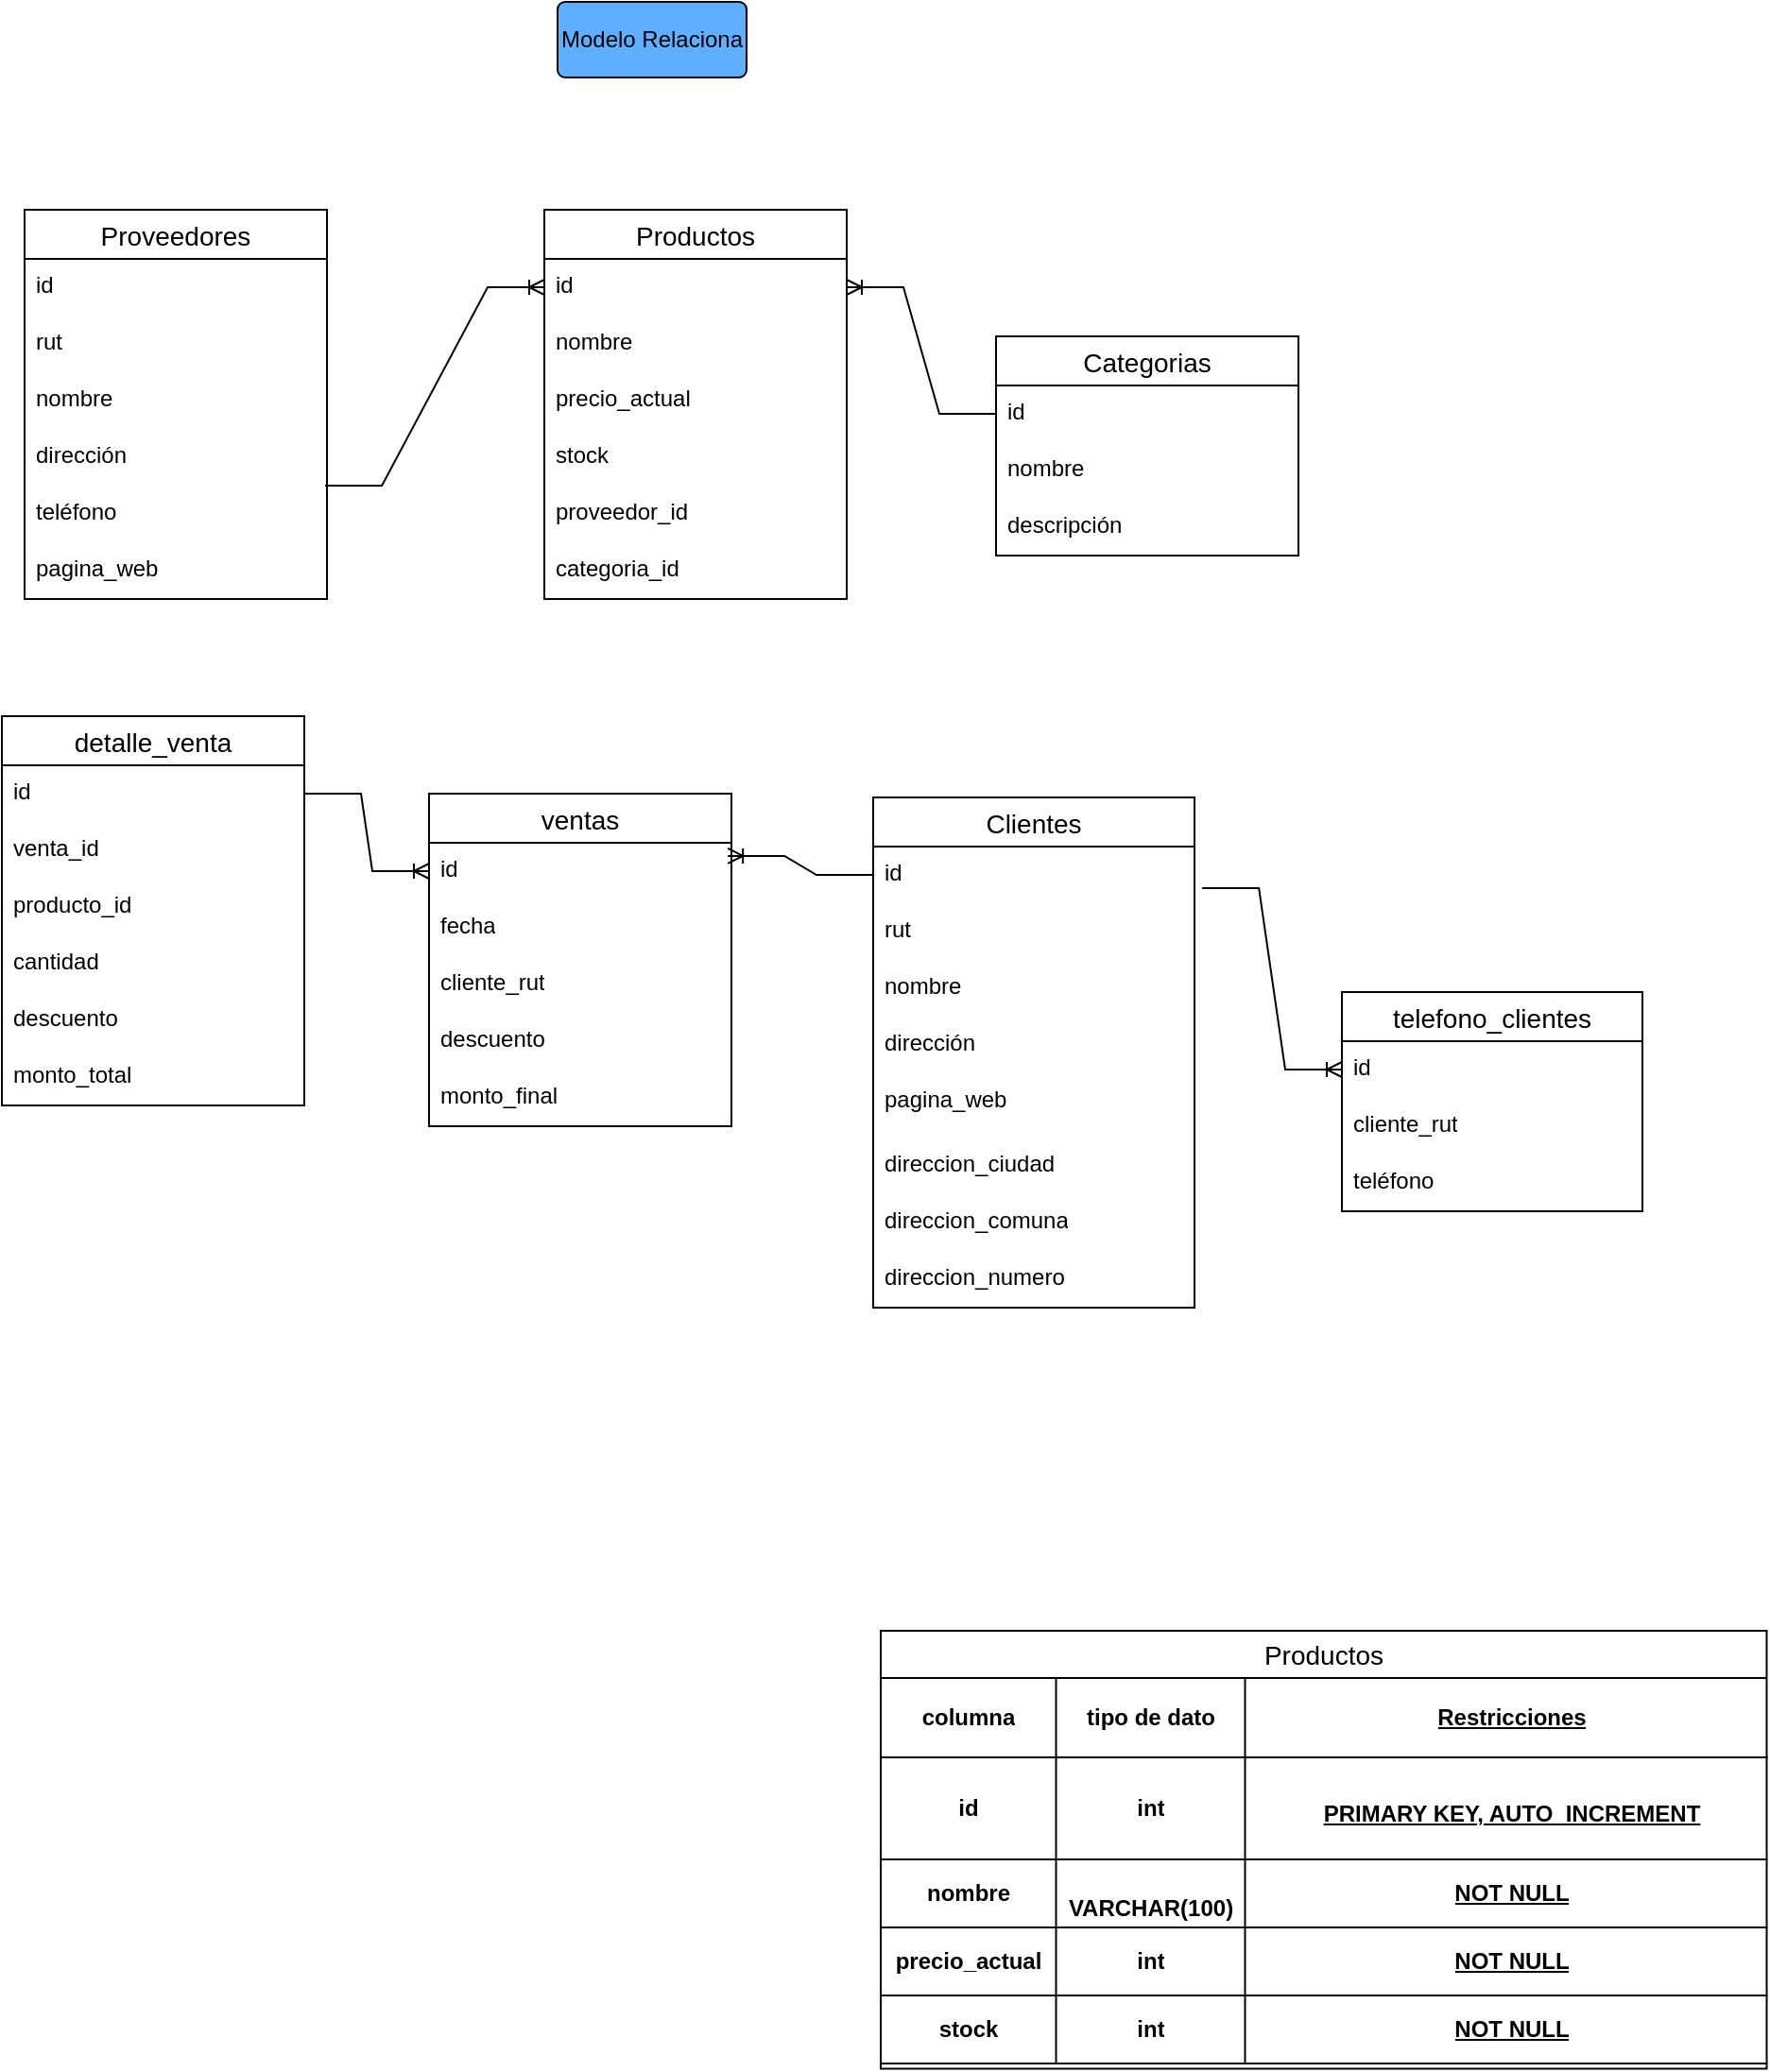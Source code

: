 <mxfile version="24.7.14">
  <diagram id="R2lEEEUBdFMjLlhIrx00" name="Page-1">
    <mxGraphModel dx="544" dy="744" grid="0" gridSize="10" guides="1" tooltips="1" connect="1" arrows="1" fold="1" page="1" pageScale="1" pageWidth="850" pageHeight="1100" math="0" shadow="0" extFonts="Permanent Marker^https://fonts.googleapis.com/css?family=Permanent+Marker">
      <root>
        <mxCell id="0" />
        <mxCell id="1" parent="0" />
        <mxCell id="mUbhFr3k5Nm8KmTQYCqP-29" value="Modelo Relaciona" style="rounded=1;arcSize=10;whiteSpace=wrap;html=1;align=center;fillColor=#5EAFFF;" vertex="1" parent="1">
          <mxGeometry x="432" y="90" width="100" height="40" as="geometry" />
        </mxCell>
        <mxCell id="mUbhFr3k5Nm8KmTQYCqP-30" value="Proveedores" style="swimlane;fontStyle=0;childLayout=stackLayout;horizontal=1;startSize=26;horizontalStack=0;resizeParent=1;resizeParentMax=0;resizeLast=0;collapsible=1;marginBottom=0;align=center;fontSize=14;" vertex="1" parent="1">
          <mxGeometry x="150" y="200" width="160" height="206" as="geometry" />
        </mxCell>
        <mxCell id="mUbhFr3k5Nm8KmTQYCqP-31" value="id" style="text;strokeColor=none;fillColor=none;spacingLeft=4;spacingRight=4;overflow=hidden;rotatable=0;points=[[0,0.5],[1,0.5]];portConstraint=eastwest;fontSize=12;whiteSpace=wrap;html=1;" vertex="1" parent="mUbhFr3k5Nm8KmTQYCqP-30">
          <mxGeometry y="26" width="160" height="30" as="geometry" />
        </mxCell>
        <mxCell id="mUbhFr3k5Nm8KmTQYCqP-32" value="rut" style="text;strokeColor=none;fillColor=none;spacingLeft=4;spacingRight=4;overflow=hidden;rotatable=0;points=[[0,0.5],[1,0.5]];portConstraint=eastwest;fontSize=12;whiteSpace=wrap;html=1;" vertex="1" parent="mUbhFr3k5Nm8KmTQYCqP-30">
          <mxGeometry y="56" width="160" height="30" as="geometry" />
        </mxCell>
        <mxCell id="mUbhFr3k5Nm8KmTQYCqP-33" value="nombre" style="text;strokeColor=none;fillColor=none;spacingLeft=4;spacingRight=4;overflow=hidden;rotatable=0;points=[[0,0.5],[1,0.5]];portConstraint=eastwest;fontSize=12;whiteSpace=wrap;html=1;" vertex="1" parent="mUbhFr3k5Nm8KmTQYCqP-30">
          <mxGeometry y="86" width="160" height="30" as="geometry" />
        </mxCell>
        <mxCell id="mUbhFr3k5Nm8KmTQYCqP-34" value="dirección&amp;nbsp;" style="text;strokeColor=none;fillColor=none;spacingLeft=4;spacingRight=4;overflow=hidden;rotatable=0;points=[[0,0.5],[1,0.5]];portConstraint=eastwest;fontSize=12;whiteSpace=wrap;html=1;" vertex="1" parent="mUbhFr3k5Nm8KmTQYCqP-30">
          <mxGeometry y="116" width="160" height="30" as="geometry" />
        </mxCell>
        <mxCell id="mUbhFr3k5Nm8KmTQYCqP-35" value="teléfono&amp;nbsp;" style="text;strokeColor=none;fillColor=none;spacingLeft=4;spacingRight=4;overflow=hidden;rotatable=0;points=[[0,0.5],[1,0.5]];portConstraint=eastwest;fontSize=12;whiteSpace=wrap;html=1;" vertex="1" parent="mUbhFr3k5Nm8KmTQYCqP-30">
          <mxGeometry y="146" width="160" height="30" as="geometry" />
        </mxCell>
        <mxCell id="mUbhFr3k5Nm8KmTQYCqP-36" value="pagina_web" style="text;strokeColor=none;fillColor=none;spacingLeft=4;spacingRight=4;overflow=hidden;rotatable=0;points=[[0,0.5],[1,0.5]];portConstraint=eastwest;fontSize=12;whiteSpace=wrap;html=1;" vertex="1" parent="mUbhFr3k5Nm8KmTQYCqP-30">
          <mxGeometry y="176" width="160" height="30" as="geometry" />
        </mxCell>
        <mxCell id="mUbhFr3k5Nm8KmTQYCqP-38" value="Productos" style="swimlane;fontStyle=0;childLayout=stackLayout;horizontal=1;startSize=26;horizontalStack=0;resizeParent=1;resizeParentMax=0;resizeLast=0;collapsible=1;marginBottom=0;align=center;fontSize=14;" vertex="1" parent="1">
          <mxGeometry x="425" y="200" width="160" height="206" as="geometry" />
        </mxCell>
        <mxCell id="mUbhFr3k5Nm8KmTQYCqP-39" value="id" style="text;strokeColor=none;fillColor=none;spacingLeft=4;spacingRight=4;overflow=hidden;rotatable=0;points=[[0,0.5],[1,0.5]];portConstraint=eastwest;fontSize=12;whiteSpace=wrap;html=1;" vertex="1" parent="mUbhFr3k5Nm8KmTQYCqP-38">
          <mxGeometry y="26" width="160" height="30" as="geometry" />
        </mxCell>
        <mxCell id="mUbhFr3k5Nm8KmTQYCqP-41" value="nombre" style="text;strokeColor=none;fillColor=none;spacingLeft=4;spacingRight=4;overflow=hidden;rotatable=0;points=[[0,0.5],[1,0.5]];portConstraint=eastwest;fontSize=12;whiteSpace=wrap;html=1;" vertex="1" parent="mUbhFr3k5Nm8KmTQYCqP-38">
          <mxGeometry y="56" width="160" height="30" as="geometry" />
        </mxCell>
        <mxCell id="mUbhFr3k5Nm8KmTQYCqP-42" value="precio_actual" style="text;strokeColor=none;fillColor=none;spacingLeft=4;spacingRight=4;overflow=hidden;rotatable=0;points=[[0,0.5],[1,0.5]];portConstraint=eastwest;fontSize=12;whiteSpace=wrap;html=1;" vertex="1" parent="mUbhFr3k5Nm8KmTQYCqP-38">
          <mxGeometry y="86" width="160" height="30" as="geometry" />
        </mxCell>
        <mxCell id="mUbhFr3k5Nm8KmTQYCqP-43" value="stock" style="text;strokeColor=none;fillColor=none;spacingLeft=4;spacingRight=4;overflow=hidden;rotatable=0;points=[[0,0.5],[1,0.5]];portConstraint=eastwest;fontSize=12;whiteSpace=wrap;html=1;" vertex="1" parent="mUbhFr3k5Nm8KmTQYCqP-38">
          <mxGeometry y="116" width="160" height="30" as="geometry" />
        </mxCell>
        <mxCell id="mUbhFr3k5Nm8KmTQYCqP-255" value="proveedor_id" style="text;strokeColor=none;fillColor=none;spacingLeft=4;spacingRight=4;overflow=hidden;rotatable=0;points=[[0,0.5],[1,0.5]];portConstraint=eastwest;fontSize=12;whiteSpace=wrap;html=1;" vertex="1" parent="mUbhFr3k5Nm8KmTQYCqP-38">
          <mxGeometry y="146" width="160" height="30" as="geometry" />
        </mxCell>
        <mxCell id="mUbhFr3k5Nm8KmTQYCqP-256" value="categoria_id" style="text;strokeColor=none;fillColor=none;spacingLeft=4;spacingRight=4;overflow=hidden;rotatable=0;points=[[0,0.5],[1,0.5]];portConstraint=eastwest;fontSize=12;whiteSpace=wrap;html=1;" vertex="1" parent="mUbhFr3k5Nm8KmTQYCqP-38">
          <mxGeometry y="176" width="160" height="30" as="geometry" />
        </mxCell>
        <mxCell id="mUbhFr3k5Nm8KmTQYCqP-46" value="Categorias" style="swimlane;fontStyle=0;childLayout=stackLayout;horizontal=1;startSize=26;horizontalStack=0;resizeParent=1;resizeParentMax=0;resizeLast=0;collapsible=1;marginBottom=0;align=center;fontSize=14;" vertex="1" parent="1">
          <mxGeometry x="664" y="267" width="160" height="116" as="geometry" />
        </mxCell>
        <mxCell id="mUbhFr3k5Nm8KmTQYCqP-47" value="id" style="text;strokeColor=none;fillColor=none;spacingLeft=4;spacingRight=4;overflow=hidden;rotatable=0;points=[[0,0.5],[1,0.5]];portConstraint=eastwest;fontSize=12;whiteSpace=wrap;html=1;" vertex="1" parent="mUbhFr3k5Nm8KmTQYCqP-46">
          <mxGeometry y="26" width="160" height="30" as="geometry" />
        </mxCell>
        <mxCell id="mUbhFr3k5Nm8KmTQYCqP-48" value="nombre" style="text;strokeColor=none;fillColor=none;spacingLeft=4;spacingRight=4;overflow=hidden;rotatable=0;points=[[0,0.5],[1,0.5]];portConstraint=eastwest;fontSize=12;whiteSpace=wrap;html=1;" vertex="1" parent="mUbhFr3k5Nm8KmTQYCqP-46">
          <mxGeometry y="56" width="160" height="30" as="geometry" />
        </mxCell>
        <mxCell id="mUbhFr3k5Nm8KmTQYCqP-52" value="descripción&amp;nbsp;" style="text;strokeColor=none;fillColor=none;spacingLeft=4;spacingRight=4;overflow=hidden;rotatable=0;points=[[0,0.5],[1,0.5]];portConstraint=eastwest;fontSize=12;whiteSpace=wrap;html=1;" vertex="1" parent="mUbhFr3k5Nm8KmTQYCqP-46">
          <mxGeometry y="86" width="160" height="30" as="geometry" />
        </mxCell>
        <mxCell id="mUbhFr3k5Nm8KmTQYCqP-53" value="Clientes" style="swimlane;fontStyle=0;childLayout=stackLayout;horizontal=1;startSize=26;horizontalStack=0;resizeParent=1;resizeParentMax=0;resizeLast=0;collapsible=1;marginBottom=0;align=center;fontSize=14;" vertex="1" parent="1">
          <mxGeometry x="599" y="511" width="170" height="270" as="geometry" />
        </mxCell>
        <mxCell id="mUbhFr3k5Nm8KmTQYCqP-54" value="id" style="text;strokeColor=none;fillColor=none;spacingLeft=4;spacingRight=4;overflow=hidden;rotatable=0;points=[[0,0.5],[1,0.5]];portConstraint=eastwest;fontSize=12;whiteSpace=wrap;html=1;" vertex="1" parent="mUbhFr3k5Nm8KmTQYCqP-53">
          <mxGeometry y="26" width="170" height="30" as="geometry" />
        </mxCell>
        <mxCell id="mUbhFr3k5Nm8KmTQYCqP-55" value="rut" style="text;strokeColor=none;fillColor=none;spacingLeft=4;spacingRight=4;overflow=hidden;rotatable=0;points=[[0,0.5],[1,0.5]];portConstraint=eastwest;fontSize=12;whiteSpace=wrap;html=1;" vertex="1" parent="mUbhFr3k5Nm8KmTQYCqP-53">
          <mxGeometry y="56" width="170" height="30" as="geometry" />
        </mxCell>
        <mxCell id="mUbhFr3k5Nm8KmTQYCqP-56" value="nombre" style="text;strokeColor=none;fillColor=none;spacingLeft=4;spacingRight=4;overflow=hidden;rotatable=0;points=[[0,0.5],[1,0.5]];portConstraint=eastwest;fontSize=12;whiteSpace=wrap;html=1;" vertex="1" parent="mUbhFr3k5Nm8KmTQYCqP-53">
          <mxGeometry y="86" width="170" height="30" as="geometry" />
        </mxCell>
        <mxCell id="mUbhFr3k5Nm8KmTQYCqP-57" value="dirección&amp;nbsp;" style="text;strokeColor=none;fillColor=none;spacingLeft=4;spacingRight=4;overflow=hidden;rotatable=0;points=[[0,0.5],[1,0.5]];portConstraint=eastwest;fontSize=12;whiteSpace=wrap;html=1;" vertex="1" parent="mUbhFr3k5Nm8KmTQYCqP-53">
          <mxGeometry y="116" width="170" height="30" as="geometry" />
        </mxCell>
        <mxCell id="mUbhFr3k5Nm8KmTQYCqP-59" value="pagina_web" style="text;strokeColor=none;fillColor=none;spacingLeft=4;spacingRight=4;overflow=hidden;rotatable=0;points=[[0,0.5],[1,0.5]];portConstraint=eastwest;fontSize=12;whiteSpace=wrap;html=1;" vertex="1" parent="mUbhFr3k5Nm8KmTQYCqP-53">
          <mxGeometry y="146" width="170" height="34" as="geometry" />
        </mxCell>
        <mxCell id="mUbhFr3k5Nm8KmTQYCqP-60" value="direccion_ciudad&amp;nbsp;" style="text;strokeColor=none;fillColor=none;spacingLeft=4;spacingRight=4;overflow=hidden;rotatable=0;points=[[0,0.5],[1,0.5]];portConstraint=eastwest;fontSize=12;whiteSpace=wrap;html=1;" vertex="1" parent="mUbhFr3k5Nm8KmTQYCqP-53">
          <mxGeometry y="180" width="170" height="30" as="geometry" />
        </mxCell>
        <mxCell id="mUbhFr3k5Nm8KmTQYCqP-61" value="direccion_comuna" style="text;strokeColor=none;fillColor=none;spacingLeft=4;spacingRight=4;overflow=hidden;rotatable=0;points=[[0,0.5],[1,0.5]];portConstraint=eastwest;fontSize=12;whiteSpace=wrap;html=1;" vertex="1" parent="mUbhFr3k5Nm8KmTQYCqP-53">
          <mxGeometry y="210" width="170" height="30" as="geometry" />
        </mxCell>
        <mxCell id="mUbhFr3k5Nm8KmTQYCqP-58" value="direccion_numero&lt;div&gt;&lt;br&gt;&lt;/div&gt;" style="text;strokeColor=none;fillColor=none;spacingLeft=4;spacingRight=4;overflow=hidden;rotatable=0;points=[[0,0.5],[1,0.5]];portConstraint=eastwest;fontSize=12;whiteSpace=wrap;html=1;" vertex="1" parent="mUbhFr3k5Nm8KmTQYCqP-53">
          <mxGeometry y="240" width="170" height="30" as="geometry" />
        </mxCell>
        <mxCell id="mUbhFr3k5Nm8KmTQYCqP-62" value="telefono_clientes" style="swimlane;fontStyle=0;childLayout=stackLayout;horizontal=1;startSize=26;horizontalStack=0;resizeParent=1;resizeParentMax=0;resizeLast=0;collapsible=1;marginBottom=0;align=center;fontSize=14;" vertex="1" parent="1">
          <mxGeometry x="847" y="614" width="159" height="116" as="geometry" />
        </mxCell>
        <mxCell id="mUbhFr3k5Nm8KmTQYCqP-63" value="id" style="text;strokeColor=none;fillColor=none;spacingLeft=4;spacingRight=4;overflow=hidden;rotatable=0;points=[[0,0.5],[1,0.5]];portConstraint=eastwest;fontSize=12;whiteSpace=wrap;html=1;" vertex="1" parent="mUbhFr3k5Nm8KmTQYCqP-62">
          <mxGeometry y="26" width="159" height="30" as="geometry" />
        </mxCell>
        <mxCell id="mUbhFr3k5Nm8KmTQYCqP-64" value=" cliente_rut" style="text;strokeColor=none;fillColor=none;spacingLeft=4;spacingRight=4;overflow=hidden;rotatable=0;points=[[0,0.5],[1,0.5]];portConstraint=eastwest;fontSize=12;whiteSpace=wrap;html=1;" vertex="1" parent="mUbhFr3k5Nm8KmTQYCqP-62">
          <mxGeometry y="56" width="159" height="30" as="geometry" />
        </mxCell>
        <mxCell id="mUbhFr3k5Nm8KmTQYCqP-65" value="teléfono" style="text;strokeColor=none;fillColor=none;spacingLeft=4;spacingRight=4;overflow=hidden;rotatable=0;points=[[0,0.5],[1,0.5]];portConstraint=eastwest;fontSize=12;whiteSpace=wrap;html=1;" vertex="1" parent="mUbhFr3k5Nm8KmTQYCqP-62">
          <mxGeometry y="86" width="159" height="30" as="geometry" />
        </mxCell>
        <mxCell id="mUbhFr3k5Nm8KmTQYCqP-66" value="ventas" style="swimlane;fontStyle=0;childLayout=stackLayout;horizontal=1;startSize=26;horizontalStack=0;resizeParent=1;resizeParentMax=0;resizeLast=0;collapsible=1;marginBottom=0;align=center;fontSize=14;" vertex="1" parent="1">
          <mxGeometry x="364" y="509" width="160" height="176" as="geometry" />
        </mxCell>
        <mxCell id="mUbhFr3k5Nm8KmTQYCqP-73" value="id" style="text;strokeColor=none;fillColor=none;spacingLeft=4;spacingRight=4;overflow=hidden;rotatable=0;points=[[0,0.5],[1,0.5]];portConstraint=eastwest;fontSize=12;whiteSpace=wrap;html=1;" vertex="1" parent="mUbhFr3k5Nm8KmTQYCqP-66">
          <mxGeometry y="26" width="160" height="30" as="geometry" />
        </mxCell>
        <mxCell id="mUbhFr3k5Nm8KmTQYCqP-67" value="fecha" style="text;strokeColor=none;fillColor=none;spacingLeft=4;spacingRight=4;overflow=hidden;rotatable=0;points=[[0,0.5],[1,0.5]];portConstraint=eastwest;fontSize=12;whiteSpace=wrap;html=1;" vertex="1" parent="mUbhFr3k5Nm8KmTQYCqP-66">
          <mxGeometry y="56" width="160" height="30" as="geometry" />
        </mxCell>
        <mxCell id="mUbhFr3k5Nm8KmTQYCqP-68" value=" cliente_rut" style="text;strokeColor=none;fillColor=none;spacingLeft=4;spacingRight=4;overflow=hidden;rotatable=0;points=[[0,0.5],[1,0.5]];portConstraint=eastwest;fontSize=12;whiteSpace=wrap;html=1;" vertex="1" parent="mUbhFr3k5Nm8KmTQYCqP-66">
          <mxGeometry y="86" width="160" height="30" as="geometry" />
        </mxCell>
        <mxCell id="mUbhFr3k5Nm8KmTQYCqP-69" value="descuento" style="text;strokeColor=none;fillColor=none;spacingLeft=4;spacingRight=4;overflow=hidden;rotatable=0;points=[[0,0.5],[1,0.5]];portConstraint=eastwest;fontSize=12;whiteSpace=wrap;html=1;" vertex="1" parent="mUbhFr3k5Nm8KmTQYCqP-66">
          <mxGeometry y="116" width="160" height="30" as="geometry" />
        </mxCell>
        <mxCell id="mUbhFr3k5Nm8KmTQYCqP-70" value=" monto_final" style="text;strokeColor=none;fillColor=none;spacingLeft=4;spacingRight=4;overflow=hidden;rotatable=0;points=[[0,0.5],[1,0.5]];portConstraint=eastwest;fontSize=12;whiteSpace=wrap;html=1;" vertex="1" parent="mUbhFr3k5Nm8KmTQYCqP-66">
          <mxGeometry y="146" width="160" height="30" as="geometry" />
        </mxCell>
        <mxCell id="mUbhFr3k5Nm8KmTQYCqP-75" value="detalle_venta" style="swimlane;fontStyle=0;childLayout=stackLayout;horizontal=1;startSize=26;horizontalStack=0;resizeParent=1;resizeParentMax=0;resizeLast=0;collapsible=1;marginBottom=0;align=center;fontSize=14;" vertex="1" parent="1">
          <mxGeometry x="138" y="468" width="160" height="206" as="geometry" />
        </mxCell>
        <mxCell id="mUbhFr3k5Nm8KmTQYCqP-76" value="id" style="text;strokeColor=none;fillColor=none;spacingLeft=4;spacingRight=4;overflow=hidden;rotatable=0;points=[[0,0.5],[1,0.5]];portConstraint=eastwest;fontSize=12;whiteSpace=wrap;html=1;" vertex="1" parent="mUbhFr3k5Nm8KmTQYCqP-75">
          <mxGeometry y="26" width="160" height="30" as="geometry" />
        </mxCell>
        <mxCell id="mUbhFr3k5Nm8KmTQYCqP-77" value="venta_id" style="text;strokeColor=none;fillColor=none;spacingLeft=4;spacingRight=4;overflow=hidden;rotatable=0;points=[[0,0.5],[1,0.5]];portConstraint=eastwest;fontSize=12;whiteSpace=wrap;html=1;" vertex="1" parent="mUbhFr3k5Nm8KmTQYCqP-75">
          <mxGeometry y="56" width="160" height="30" as="geometry" />
        </mxCell>
        <mxCell id="mUbhFr3k5Nm8KmTQYCqP-78" value="producto_id" style="text;strokeColor=none;fillColor=none;spacingLeft=4;spacingRight=4;overflow=hidden;rotatable=0;points=[[0,0.5],[1,0.5]];portConstraint=eastwest;fontSize=12;whiteSpace=wrap;html=1;" vertex="1" parent="mUbhFr3k5Nm8KmTQYCqP-75">
          <mxGeometry y="86" width="160" height="30" as="geometry" />
        </mxCell>
        <mxCell id="mUbhFr3k5Nm8KmTQYCqP-79" value="cantidad" style="text;strokeColor=none;fillColor=none;spacingLeft=4;spacingRight=4;overflow=hidden;rotatable=0;points=[[0,0.5],[1,0.5]];portConstraint=eastwest;fontSize=12;whiteSpace=wrap;html=1;" vertex="1" parent="mUbhFr3k5Nm8KmTQYCqP-75">
          <mxGeometry y="116" width="160" height="30" as="geometry" />
        </mxCell>
        <mxCell id="mUbhFr3k5Nm8KmTQYCqP-80" value=" descuento" style="text;strokeColor=none;fillColor=none;spacingLeft=4;spacingRight=4;overflow=hidden;rotatable=0;points=[[0,0.5],[1,0.5]];portConstraint=eastwest;fontSize=12;whiteSpace=wrap;html=1;" vertex="1" parent="mUbhFr3k5Nm8KmTQYCqP-75">
          <mxGeometry y="146" width="160" height="30" as="geometry" />
        </mxCell>
        <mxCell id="mUbhFr3k5Nm8KmTQYCqP-81" value=" monto_total" style="text;strokeColor=none;fillColor=none;spacingLeft=4;spacingRight=4;overflow=hidden;rotatable=0;points=[[0,0.5],[1,0.5]];portConstraint=eastwest;fontSize=12;whiteSpace=wrap;html=1;" vertex="1" parent="mUbhFr3k5Nm8KmTQYCqP-75">
          <mxGeometry y="176" width="160" height="30" as="geometry" />
        </mxCell>
        <mxCell id="mUbhFr3k5Nm8KmTQYCqP-82" value="" style="edgeStyle=entityRelationEdgeStyle;fontSize=12;html=1;endArrow=ERoneToMany;rounded=0;exitX=0.994;exitY=0;exitDx=0;exitDy=0;exitPerimeter=0;entryX=0;entryY=0.5;entryDx=0;entryDy=0;" edge="1" parent="1" source="mUbhFr3k5Nm8KmTQYCqP-35" target="mUbhFr3k5Nm8KmTQYCqP-39">
          <mxGeometry width="100" height="100" relative="1" as="geometry">
            <mxPoint x="320" y="350" as="sourcePoint" />
            <mxPoint x="510" y="280" as="targetPoint" />
          </mxGeometry>
        </mxCell>
        <mxCell id="mUbhFr3k5Nm8KmTQYCqP-83" value="" style="edgeStyle=entityRelationEdgeStyle;fontSize=12;html=1;endArrow=ERoneToMany;rounded=0;" edge="1" parent="1" source="mUbhFr3k5Nm8KmTQYCqP-47" target="mUbhFr3k5Nm8KmTQYCqP-39">
          <mxGeometry width="100" height="100" relative="1" as="geometry">
            <mxPoint x="640" y="540" as="sourcePoint" />
            <mxPoint x="740" y="440" as="targetPoint" />
          </mxGeometry>
        </mxCell>
        <mxCell id="mUbhFr3k5Nm8KmTQYCqP-84" value="" style="edgeStyle=entityRelationEdgeStyle;fontSize=12;html=1;endArrow=ERoneToMany;rounded=0;exitX=1.024;exitY=0.733;exitDx=0;exitDy=0;exitPerimeter=0;" edge="1" parent="1" source="mUbhFr3k5Nm8KmTQYCqP-54" target="mUbhFr3k5Nm8KmTQYCqP-63">
          <mxGeometry width="100" height="100" relative="1" as="geometry">
            <mxPoint x="1084" y="541" as="sourcePoint" />
            <mxPoint x="1184" y="441" as="targetPoint" />
          </mxGeometry>
        </mxCell>
        <mxCell id="mUbhFr3k5Nm8KmTQYCqP-85" value="" style="edgeStyle=entityRelationEdgeStyle;fontSize=12;html=1;endArrow=ERoneToMany;rounded=0;entryX=0.988;entryY=0.233;entryDx=0;entryDy=0;entryPerimeter=0;" edge="1" parent="1" source="mUbhFr3k5Nm8KmTQYCqP-54" target="mUbhFr3k5Nm8KmTQYCqP-73">
          <mxGeometry width="100" height="100" relative="1" as="geometry">
            <mxPoint x="856" y="605" as="sourcePoint" />
            <mxPoint x="956" y="505" as="targetPoint" />
          </mxGeometry>
        </mxCell>
        <mxCell id="mUbhFr3k5Nm8KmTQYCqP-86" value="" style="edgeStyle=entityRelationEdgeStyle;fontSize=12;html=1;endArrow=ERoneToMany;rounded=0;" edge="1" parent="1" source="mUbhFr3k5Nm8KmTQYCqP-76" target="mUbhFr3k5Nm8KmTQYCqP-73">
          <mxGeometry width="100" height="100" relative="1" as="geometry">
            <mxPoint x="762" y="605" as="sourcePoint" />
            <mxPoint x="862" y="505" as="targetPoint" />
          </mxGeometry>
        </mxCell>
        <mxCell id="mUbhFr3k5Nm8KmTQYCqP-226" value="&lt;span style=&quot;font-size: 14px; font-weight: 400; text-wrap: nowrap;&quot;&gt;Productos&lt;/span&gt;" style="shape=table;startSize=25;container=1;collapsible=1;childLayout=tableLayout;fixedRows=1;rowLines=0;fontStyle=1;align=center;resizeLast=1;html=1;whiteSpace=wrap;" vertex="1" parent="1">
          <mxGeometry x="603" y="952" width="468.75" height="231.75" as="geometry">
            <mxRectangle x="68" y="928" width="103" height="26" as="alternateBounds" />
          </mxGeometry>
        </mxCell>
        <mxCell id="mUbhFr3k5Nm8KmTQYCqP-227" value="" style="shape=tableRow;horizontal=0;startSize=0;swimlaneHead=0;swimlaneBody=0;fillColor=none;collapsible=0;dropTarget=0;points=[[0,0.5],[1,0.5]];portConstraint=eastwest;top=0;left=0;right=0;bottom=1;html=1;" vertex="1" parent="mUbhFr3k5Nm8KmTQYCqP-226">
          <mxGeometry y="25" width="468.75" height="42" as="geometry" />
        </mxCell>
        <mxCell id="mUbhFr3k5Nm8KmTQYCqP-228" value="columna" style="shape=partialRectangle;connectable=0;fillColor=none;top=0;left=0;bottom=0;right=0;fontStyle=1;overflow=hidden;html=1;whiteSpace=wrap;" vertex="1" parent="mUbhFr3k5Nm8KmTQYCqP-227">
          <mxGeometry width="92.75" height="42" as="geometry">
            <mxRectangle width="92.75" height="42" as="alternateBounds" />
          </mxGeometry>
        </mxCell>
        <mxCell id="mUbhFr3k5Nm8KmTQYCqP-229" value="tipo de dato" style="shape=partialRectangle;connectable=0;fillColor=none;top=0;left=0;bottom=0;right=0;fontStyle=1;overflow=hidden;html=1;whiteSpace=wrap;align=center;" vertex="1" parent="mUbhFr3k5Nm8KmTQYCqP-227">
          <mxGeometry x="92.75" width="100" height="42" as="geometry">
            <mxRectangle width="100" height="42" as="alternateBounds" />
          </mxGeometry>
        </mxCell>
        <mxCell id="mUbhFr3k5Nm8KmTQYCqP-230" value="Restricciones" style="shape=partialRectangle;connectable=0;fillColor=none;top=0;left=0;bottom=0;right=0;align=center;spacingLeft=6;fontStyle=5;overflow=hidden;html=1;whiteSpace=wrap;" vertex="1" parent="mUbhFr3k5Nm8KmTQYCqP-227">
          <mxGeometry x="192.75" width="276" height="42" as="geometry">
            <mxRectangle width="276" height="42" as="alternateBounds" />
          </mxGeometry>
        </mxCell>
        <mxCell id="mUbhFr3k5Nm8KmTQYCqP-231" style="shape=tableRow;horizontal=0;startSize=0;swimlaneHead=0;swimlaneBody=0;fillColor=none;collapsible=0;dropTarget=0;points=[[0,0.5],[1,0.5]];portConstraint=eastwest;top=0;left=0;right=0;bottom=1;html=1;" vertex="1" parent="mUbhFr3k5Nm8KmTQYCqP-226">
          <mxGeometry y="67" width="468.75" height="54" as="geometry" />
        </mxCell>
        <mxCell id="mUbhFr3k5Nm8KmTQYCqP-232" value="id" style="shape=partialRectangle;connectable=0;fillColor=none;top=0;left=0;bottom=0;right=0;fontStyle=1;overflow=hidden;html=1;whiteSpace=wrap;" vertex="1" parent="mUbhFr3k5Nm8KmTQYCqP-231">
          <mxGeometry width="92.75" height="54" as="geometry">
            <mxRectangle width="92.75" height="54" as="alternateBounds" />
          </mxGeometry>
        </mxCell>
        <mxCell id="mUbhFr3k5Nm8KmTQYCqP-233" value="int" style="shape=partialRectangle;connectable=0;fillColor=none;top=0;left=0;bottom=0;right=0;fontStyle=1;overflow=hidden;html=1;whiteSpace=wrap;align=center;" vertex="1" parent="mUbhFr3k5Nm8KmTQYCqP-231">
          <mxGeometry x="92.75" width="100" height="54" as="geometry">
            <mxRectangle width="100" height="54" as="alternateBounds" />
          </mxGeometry>
        </mxCell>
        <mxCell id="mUbhFr3k5Nm8KmTQYCqP-234" value="&lt;table&gt;&lt;tbody&gt;&lt;tr&gt;&lt;td&gt;&lt;/td&gt;&lt;/tr&gt;&lt;/tbody&gt;&lt;/table&gt;&lt;table&gt;&lt;tbody&gt;&lt;tr&gt;&lt;td&gt;PRIMARY KEY, AUTO_INCREMENT&lt;/td&gt;&lt;/tr&gt;&lt;/tbody&gt;&lt;/table&gt;" style="shape=partialRectangle;connectable=0;fillColor=none;top=0;left=0;bottom=0;right=0;align=center;spacingLeft=6;fontStyle=5;overflow=hidden;html=1;whiteSpace=wrap;" vertex="1" parent="mUbhFr3k5Nm8KmTQYCqP-231">
          <mxGeometry x="192.75" width="276" height="54" as="geometry">
            <mxRectangle width="276" height="54" as="alternateBounds" />
          </mxGeometry>
        </mxCell>
        <mxCell id="mUbhFr3k5Nm8KmTQYCqP-239" style="shape=tableRow;horizontal=0;startSize=0;swimlaneHead=0;swimlaneBody=0;fillColor=none;collapsible=0;dropTarget=0;points=[[0,0.5],[1,0.5]];portConstraint=eastwest;top=0;left=0;right=0;bottom=1;html=1;" vertex="1" parent="mUbhFr3k5Nm8KmTQYCqP-226">
          <mxGeometry y="121" width="468.75" height="36" as="geometry" />
        </mxCell>
        <mxCell id="mUbhFr3k5Nm8KmTQYCqP-240" value="nombre" style="shape=partialRectangle;connectable=0;fillColor=none;top=0;left=0;bottom=0;right=0;fontStyle=1;overflow=hidden;html=1;whiteSpace=wrap;" vertex="1" parent="mUbhFr3k5Nm8KmTQYCqP-239">
          <mxGeometry width="92.75" height="36" as="geometry">
            <mxRectangle width="92.75" height="36" as="alternateBounds" />
          </mxGeometry>
        </mxCell>
        <mxCell id="mUbhFr3k5Nm8KmTQYCqP-241" value="&lt;br&gt;VARCHAR(100)" style="shape=partialRectangle;connectable=0;fillColor=none;top=0;left=0;bottom=0;right=0;fontStyle=1;overflow=hidden;html=1;whiteSpace=wrap;align=center;" vertex="1" parent="mUbhFr3k5Nm8KmTQYCqP-239">
          <mxGeometry x="92.75" width="100" height="36" as="geometry">
            <mxRectangle width="100" height="36" as="alternateBounds" />
          </mxGeometry>
        </mxCell>
        <mxCell id="mUbhFr3k5Nm8KmTQYCqP-242" value="NOT NULL" style="shape=partialRectangle;connectable=0;fillColor=none;top=0;left=0;bottom=0;right=0;align=center;spacingLeft=6;fontStyle=5;overflow=hidden;html=1;whiteSpace=wrap;" vertex="1" parent="mUbhFr3k5Nm8KmTQYCqP-239">
          <mxGeometry x="192.75" width="276" height="36" as="geometry">
            <mxRectangle width="276" height="36" as="alternateBounds" />
          </mxGeometry>
        </mxCell>
        <mxCell id="mUbhFr3k5Nm8KmTQYCqP-243" style="shape=tableRow;horizontal=0;startSize=0;swimlaneHead=0;swimlaneBody=0;fillColor=none;collapsible=0;dropTarget=0;points=[[0,0.5],[1,0.5]];portConstraint=eastwest;top=0;left=0;right=0;bottom=1;html=1;" vertex="1" parent="mUbhFr3k5Nm8KmTQYCqP-226">
          <mxGeometry y="157" width="468.75" height="36" as="geometry" />
        </mxCell>
        <mxCell id="mUbhFr3k5Nm8KmTQYCqP-244" value="precio_actual" style="shape=partialRectangle;connectable=0;fillColor=none;top=0;left=0;bottom=0;right=0;fontStyle=1;overflow=hidden;html=1;whiteSpace=wrap;" vertex="1" parent="mUbhFr3k5Nm8KmTQYCqP-243">
          <mxGeometry width="92.75" height="36" as="geometry">
            <mxRectangle width="92.75" height="36" as="alternateBounds" />
          </mxGeometry>
        </mxCell>
        <mxCell id="mUbhFr3k5Nm8KmTQYCqP-245" value="int" style="shape=partialRectangle;connectable=0;fillColor=none;top=0;left=0;bottom=0;right=0;fontStyle=1;overflow=hidden;html=1;whiteSpace=wrap;align=center;" vertex="1" parent="mUbhFr3k5Nm8KmTQYCqP-243">
          <mxGeometry x="92.75" width="100" height="36" as="geometry">
            <mxRectangle width="100" height="36" as="alternateBounds" />
          </mxGeometry>
        </mxCell>
        <mxCell id="mUbhFr3k5Nm8KmTQYCqP-246" value="NOT NULL" style="shape=partialRectangle;connectable=0;fillColor=none;top=0;left=0;bottom=0;right=0;align=center;spacingLeft=6;fontStyle=5;overflow=hidden;html=1;whiteSpace=wrap;" vertex="1" parent="mUbhFr3k5Nm8KmTQYCqP-243">
          <mxGeometry x="192.75" width="276" height="36" as="geometry">
            <mxRectangle width="276" height="36" as="alternateBounds" />
          </mxGeometry>
        </mxCell>
        <mxCell id="mUbhFr3k5Nm8KmTQYCqP-247" style="shape=tableRow;horizontal=0;startSize=0;swimlaneHead=0;swimlaneBody=0;fillColor=none;collapsible=0;dropTarget=0;points=[[0,0.5],[1,0.5]];portConstraint=eastwest;top=0;left=0;right=0;bottom=1;html=1;" vertex="1" parent="mUbhFr3k5Nm8KmTQYCqP-226">
          <mxGeometry y="193" width="468.75" height="36" as="geometry" />
        </mxCell>
        <mxCell id="mUbhFr3k5Nm8KmTQYCqP-248" value="stock" style="shape=partialRectangle;connectable=0;fillColor=none;top=0;left=0;bottom=0;right=0;fontStyle=1;overflow=hidden;html=1;whiteSpace=wrap;" vertex="1" parent="mUbhFr3k5Nm8KmTQYCqP-247">
          <mxGeometry width="92.75" height="36" as="geometry">
            <mxRectangle width="92.75" height="36" as="alternateBounds" />
          </mxGeometry>
        </mxCell>
        <mxCell id="mUbhFr3k5Nm8KmTQYCqP-249" value="int" style="shape=partialRectangle;connectable=0;fillColor=none;top=0;left=0;bottom=0;right=0;fontStyle=1;overflow=hidden;html=1;whiteSpace=wrap;align=center;" vertex="1" parent="mUbhFr3k5Nm8KmTQYCqP-247">
          <mxGeometry x="92.75" width="100" height="36" as="geometry">
            <mxRectangle width="100" height="36" as="alternateBounds" />
          </mxGeometry>
        </mxCell>
        <mxCell id="mUbhFr3k5Nm8KmTQYCqP-250" value="NOT NULL" style="shape=partialRectangle;connectable=0;fillColor=none;top=0;left=0;bottom=0;right=0;align=center;spacingLeft=6;fontStyle=5;overflow=hidden;html=1;whiteSpace=wrap;" vertex="1" parent="mUbhFr3k5Nm8KmTQYCqP-247">
          <mxGeometry x="192.75" width="276" height="36" as="geometry">
            <mxRectangle width="276" height="36" as="alternateBounds" />
          </mxGeometry>
        </mxCell>
      </root>
    </mxGraphModel>
  </diagram>
</mxfile>
